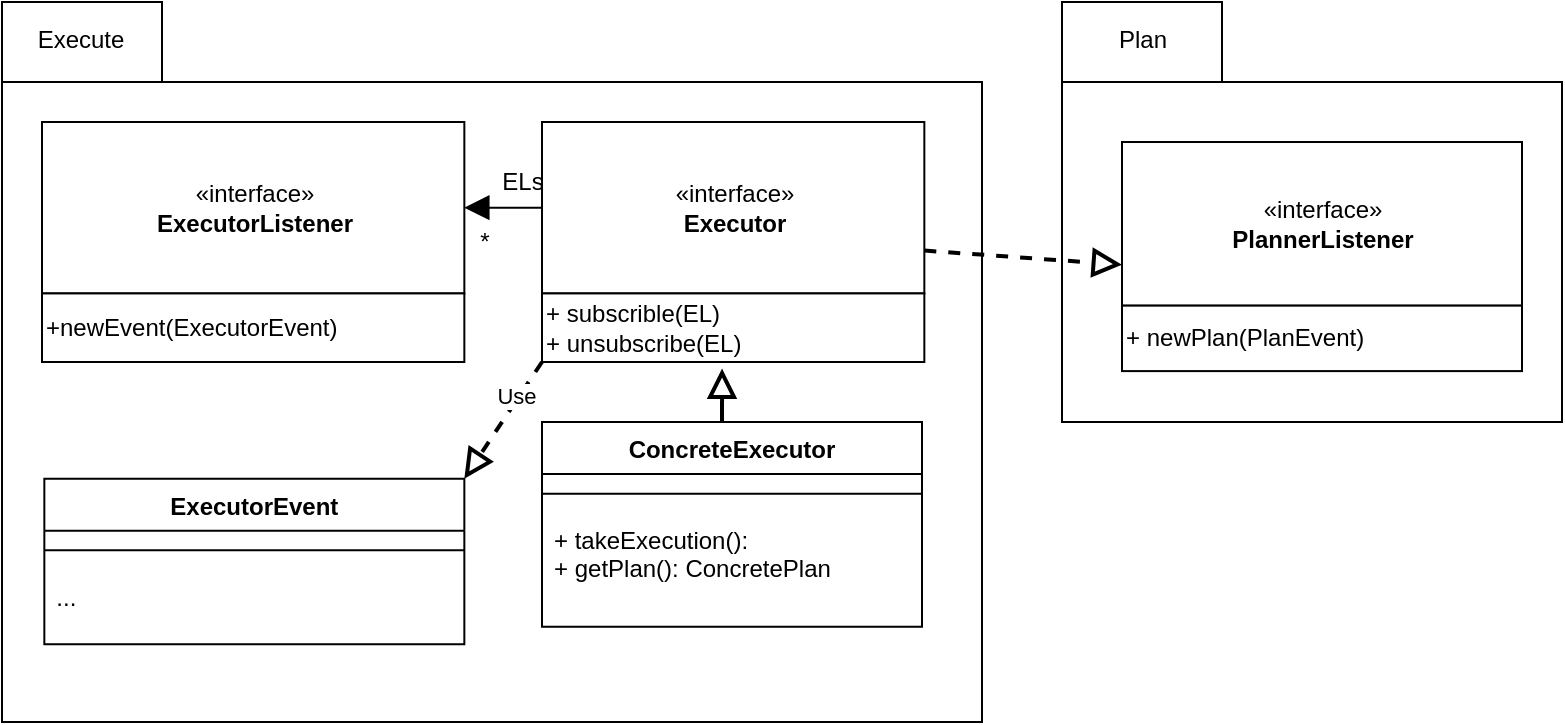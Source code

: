 <mxfile version="17.4.6" type="device"><diagram id="Yqugyijq5YlDbSkAFISn" name="Page-1"><mxGraphModel dx="1690" dy="471" grid="1" gridSize="10" guides="1" tooltips="1" connect="1" arrows="1" fold="1" page="1" pageScale="1" pageWidth="827" pageHeight="1169" math="0" shadow="0"><root><mxCell id="0"/><mxCell id="1" parent="0"/><mxCell id="Z8oiKw5DuyH3XKK-OH6--84" style="edgeStyle=orthogonalEdgeStyle;rounded=0;orthogonalLoop=1;jettySize=auto;html=1;exitX=0.5;exitY=0;exitDx=0;exitDy=0;dashed=1;endArrow=block;endFill=0;strokeWidth=2;" parent="1" edge="1"><mxGeometry relative="1" as="geometry"><mxPoint x="520" y="730" as="targetPoint"/><mxPoint x="520.0" y="760" as="sourcePoint"/></mxGeometry></mxCell><mxCell id="Z8oiKw5DuyH3XKK-OH6--85" value="" style="group" parent="1" vertex="1" connectable="0"><mxGeometry x="-130" y="550" width="490" height="360" as="geometry"/></mxCell><mxCell id="Z8oiKw5DuyH3XKK-OH6--86" value="" style="shape=folder;fontStyle=1;spacingTop=10;tabWidth=80;tabHeight=40;tabPosition=left;html=1;" parent="Z8oiKw5DuyH3XKK-OH6--85" vertex="1"><mxGeometry width="490" height="360.0" as="geometry"/></mxCell><mxCell id="Z8oiKw5DuyH3XKK-OH6--87" value="Execute" style="text;html=1;align=center;verticalAlign=middle;resizable=0;points=[];autosize=1;strokeColor=none;" parent="Z8oiKw5DuyH3XKK-OH6--85" vertex="1"><mxGeometry x="8.75" y="8.571" width="60" height="20" as="geometry"/></mxCell><mxCell id="Z8oiKw5DuyH3XKK-OH6--88" value="ConcreteExecutor" style="swimlane;fontStyle=1;align=center;verticalAlign=top;childLayout=stackLayout;horizontal=1;startSize=26;horizontalStack=0;resizeParent=1;resizeParentMax=0;resizeLast=0;collapsible=1;marginBottom=0;" parent="Z8oiKw5DuyH3XKK-OH6--85" vertex="1"><mxGeometry x="270" y="210" width="190" height="102.364" as="geometry"><mxRectangle x="1030" y="374" width="120" height="26" as="alternateBounds"/></mxGeometry></mxCell><mxCell id="Z8oiKw5DuyH3XKK-OH6--89" value="" style="line;strokeWidth=1;fillColor=none;align=left;verticalAlign=middle;spacingTop=-1;spacingLeft=3;spacingRight=3;rotatable=0;labelPosition=right;points=[];portConstraint=eastwest;" parent="Z8oiKw5DuyH3XKK-OH6--88" vertex="1"><mxGeometry y="26" width="190" height="19.636" as="geometry"/></mxCell><mxCell id="Z8oiKw5DuyH3XKK-OH6--91" value="+ takeExecution():&#10;+ getPlan(): ConcretePlan" style="text;strokeColor=none;fillColor=none;align=left;verticalAlign=top;spacingLeft=4;spacingRight=4;overflow=hidden;rotatable=0;points=[[0,0.5],[1,0.5]];portConstraint=eastwest;" parent="Z8oiKw5DuyH3XKK-OH6--88" vertex="1"><mxGeometry y="45.636" width="190" height="56.727" as="geometry"/></mxCell><mxCell id="Z8oiKw5DuyH3XKK-OH6--92" value="" style="group" parent="Z8oiKw5DuyH3XKK-OH6--85" vertex="1" connectable="0"><mxGeometry x="270" y="60" width="191.17" height="120" as="geometry"/></mxCell><mxCell id="Z8oiKw5DuyH3XKK-OH6--93" value="«interface»&lt;br&gt;&lt;span style=&quot;font-weight: 700&quot;&gt;Executor&lt;/span&gt;" style="html=1;" parent="Z8oiKw5DuyH3XKK-OH6--92" vertex="1"><mxGeometry width="191.17" height="85.714" as="geometry"/></mxCell><mxCell id="Z8oiKw5DuyH3XKK-OH6--94" value="+ subscrible(EL)&lt;br&gt;+ unsubscribe(EL)" style="html=1;align=left;" parent="Z8oiKw5DuyH3XKK-OH6--92" vertex="1"><mxGeometry y="85.714" width="191.17" height="34.286" as="geometry"/></mxCell><mxCell id="Z8oiKw5DuyH3XKK-OH6--97" style="edgeStyle=orthogonalEdgeStyle;rounded=0;orthogonalLoop=1;jettySize=auto;html=1;endArrow=block;endFill=0;strokeWidth=2;entryX=0.471;entryY=1.096;entryDx=0;entryDy=0;entryPerimeter=0;endSize=10;" parent="Z8oiKw5DuyH3XKK-OH6--85" edge="1" target="Z8oiKw5DuyH3XKK-OH6--94"><mxGeometry relative="1" as="geometry"><mxPoint x="383.0" y="180.0" as="targetPoint"/><mxPoint x="360" y="210" as="sourcePoint"/><Array as="points"><mxPoint x="360" y="210"/></Array></mxGeometry></mxCell><mxCell id="sZfPRe5GqzbWFOlGOwlR-1" value="" style="group" vertex="1" connectable="0" parent="Z8oiKw5DuyH3XKK-OH6--85"><mxGeometry x="20" y="60" width="211.17" height="120" as="geometry"/></mxCell><mxCell id="sZfPRe5GqzbWFOlGOwlR-2" value="«interface»&lt;br&gt;&lt;span style=&quot;font-weight: 700&quot;&gt;ExecutorListener&lt;/span&gt;" style="html=1;" vertex="1" parent="sZfPRe5GqzbWFOlGOwlR-1"><mxGeometry width="211.17" height="85.714" as="geometry"/></mxCell><mxCell id="sZfPRe5GqzbWFOlGOwlR-3" value="+newEvent(ExecutorEvent)" style="html=1;align=left;" vertex="1" parent="sZfPRe5GqzbWFOlGOwlR-1"><mxGeometry y="85.714" width="211.17" height="34.286" as="geometry"/></mxCell><mxCell id="sZfPRe5GqzbWFOlGOwlR-4" value="ExecutorEvent" style="swimlane;fontStyle=1;align=center;verticalAlign=top;childLayout=stackLayout;horizontal=1;startSize=26;horizontalStack=0;resizeParent=1;resizeParentMax=0;resizeLast=0;collapsible=1;marginBottom=0;" vertex="1" parent="Z8oiKw5DuyH3XKK-OH6--85"><mxGeometry x="21.17" y="238.36" width="210" height="82.727" as="geometry"><mxRectangle x="1030" y="374" width="120" height="26" as="alternateBounds"/></mxGeometry></mxCell><mxCell id="sZfPRe5GqzbWFOlGOwlR-5" value="" style="line;strokeWidth=1;fillColor=none;align=left;verticalAlign=middle;spacingTop=-1;spacingLeft=3;spacingRight=3;rotatable=0;labelPosition=right;points=[];portConstraint=eastwest;" vertex="1" parent="sZfPRe5GqzbWFOlGOwlR-4"><mxGeometry y="26" width="210" height="19.636" as="geometry"/></mxCell><mxCell id="sZfPRe5GqzbWFOlGOwlR-6" value="..." style="text;strokeColor=none;fillColor=none;align=left;verticalAlign=top;spacingLeft=4;spacingRight=4;overflow=hidden;rotatable=0;points=[[0,0.5],[1,0.5]];portConstraint=eastwest;" vertex="1" parent="sZfPRe5GqzbWFOlGOwlR-4"><mxGeometry y="45.636" width="210" height="37.091" as="geometry"/></mxCell><mxCell id="sZfPRe5GqzbWFOlGOwlR-9" value="" style="endArrow=block;endFill=0;endSize=10;html=1;strokeWidth=2;exitX=0;exitY=1;exitDx=0;exitDy=0;entryX=1;entryY=0;entryDx=0;entryDy=0;dashed=1;" edge="1" parent="Z8oiKw5DuyH3XKK-OH6--85" source="Z8oiKw5DuyH3XKK-OH6--94" target="sZfPRe5GqzbWFOlGOwlR-4"><mxGeometry width="160" relative="1" as="geometry"><mxPoint x="471.17" y="134.286" as="sourcePoint"/><mxPoint x="570" y="141.368" as="targetPoint"/></mxGeometry></mxCell><mxCell id="sZfPRe5GqzbWFOlGOwlR-10" value="Use" style="edgeLabel;html=1;align=center;verticalAlign=middle;resizable=0;points=[];" vertex="1" connectable="0" parent="sZfPRe5GqzbWFOlGOwlR-9"><mxGeometry x="-0.401" y="-2" relative="1" as="geometry"><mxPoint as="offset"/></mxGeometry></mxCell><mxCell id="sZfPRe5GqzbWFOlGOwlR-11" style="edgeStyle=orthogonalEdgeStyle;rounded=0;orthogonalLoop=1;jettySize=auto;html=1;entryX=1;entryY=0.5;entryDx=0;entryDy=0;endArrow=block;endFill=1;endSize=10;" edge="1" parent="Z8oiKw5DuyH3XKK-OH6--85" source="Z8oiKw5DuyH3XKK-OH6--93" target="sZfPRe5GqzbWFOlGOwlR-2"><mxGeometry relative="1" as="geometry"/></mxCell><mxCell id="sZfPRe5GqzbWFOlGOwlR-12" value="ELs" style="text;html=1;align=center;verticalAlign=middle;resizable=0;points=[];autosize=1;strokeColor=none;fillColor=none;" vertex="1" parent="Z8oiKw5DuyH3XKK-OH6--85"><mxGeometry x="240" y="80" width="40" height="20" as="geometry"/></mxCell><mxCell id="sZfPRe5GqzbWFOlGOwlR-13" value="*" style="text;html=1;align=center;verticalAlign=middle;resizable=0;points=[];autosize=1;strokeColor=none;fillColor=none;" vertex="1" parent="Z8oiKw5DuyH3XKK-OH6--85"><mxGeometry x="231.17" y="110" width="20" height="20" as="geometry"/></mxCell><mxCell id="Z8oiKw5DuyH3XKK-OH6--66" value="" style="shape=folder;fontStyle=1;spacingTop=10;tabWidth=80;tabHeight=40;tabPosition=left;html=1;" parent="1" vertex="1"><mxGeometry x="400" y="550" width="250" height="210" as="geometry"/></mxCell><mxCell id="Z8oiKw5DuyH3XKK-OH6--67" value="Plan" style="text;html=1;align=center;verticalAlign=middle;resizable=0;points=[];autosize=1;strokeColor=none;" parent="1" vertex="1"><mxGeometry x="420" y="558.571" width="40" height="20" as="geometry"/></mxCell><mxCell id="Z8oiKw5DuyH3XKK-OH6--79" value="" style="group" parent="1" vertex="1" connectable="0"><mxGeometry x="430" y="620.005" width="200" height="114.545" as="geometry"/></mxCell><mxCell id="Z8oiKw5DuyH3XKK-OH6--80" value="«interface»&lt;br&gt;&lt;span style=&quot;font-weight: 700&quot;&gt;PlannerListener&lt;/span&gt;" style="html=1;" parent="Z8oiKw5DuyH3XKK-OH6--79" vertex="1"><mxGeometry width="200" height="81.818" as="geometry"/></mxCell><mxCell id="Z8oiKw5DuyH3XKK-OH6--81" value="+ newPlan(PlanEvent)" style="html=1;align=left;" parent="Z8oiKw5DuyH3XKK-OH6--79" vertex="1"><mxGeometry y="81.818" width="200" height="32.727" as="geometry"/></mxCell><mxCell id="Z8oiKw5DuyH3XKK-OH6--96" value="" style="endArrow=block;endFill=0;endSize=10;html=1;strokeWidth=2;exitX=1;exitY=0.75;exitDx=0;exitDy=0;entryX=0;entryY=0.75;entryDx=0;entryDy=0;dashed=1;" parent="1" source="Z8oiKw5DuyH3XKK-OH6--93" target="Z8oiKw5DuyH3XKK-OH6--80" edge="1"><mxGeometry width="160" relative="1" as="geometry"><mxPoint x="381" y="771.585" as="sourcePoint"/><mxPoint x="380" y="670.0" as="targetPoint"/></mxGeometry></mxCell></root></mxGraphModel></diagram></mxfile>